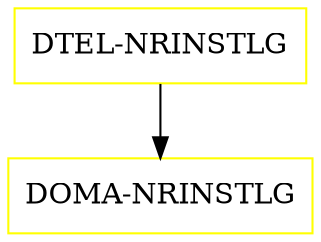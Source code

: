 digraph G {
  "DTEL-NRINSTLG" [shape=box,color=yellow];
  "DOMA-NRINSTLG" [shape=box,color=yellow,URL="./DOMA_NRINSTLG.html"];
  "DTEL-NRINSTLG" -> "DOMA-NRINSTLG";
}
